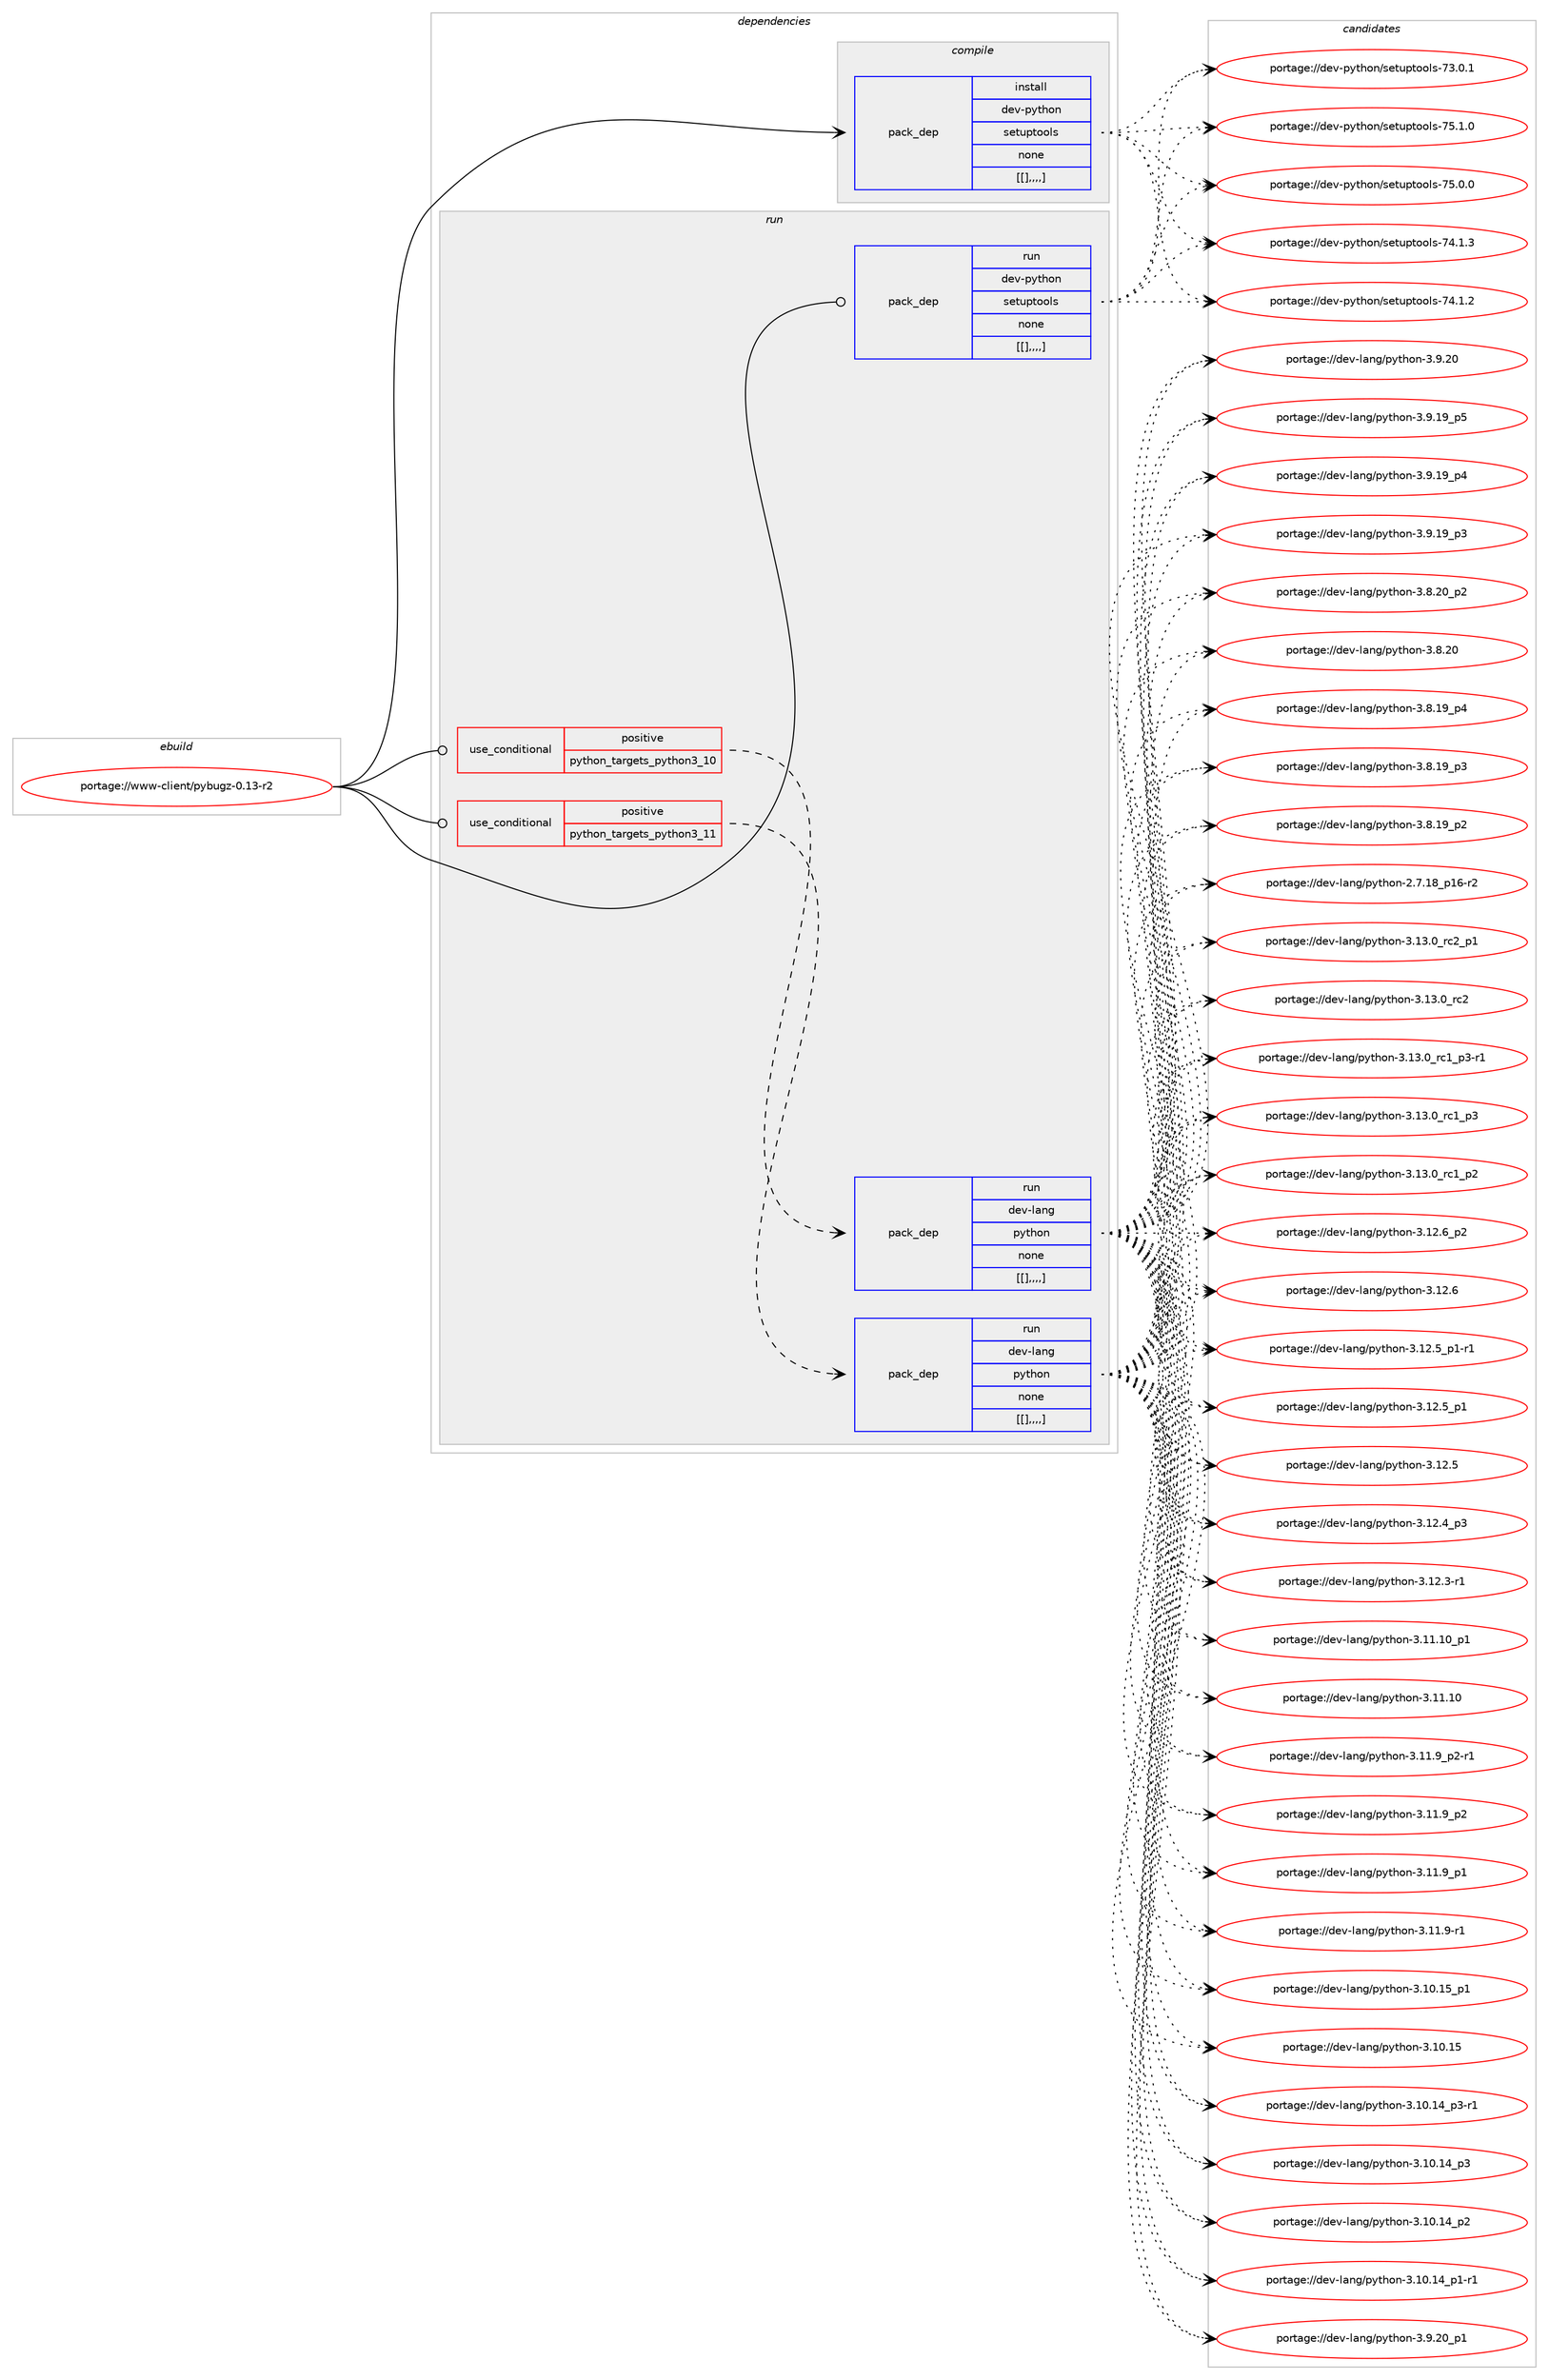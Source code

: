 digraph prolog {

# *************
# Graph options
# *************

newrank=true;
concentrate=true;
compound=true;
graph [rankdir=LR,fontname=Helvetica,fontsize=10,ranksep=1.5];#, ranksep=2.5, nodesep=0.2];
edge  [arrowhead=vee];
node  [fontname=Helvetica,fontsize=10];

# **********
# The ebuild
# **********

subgraph cluster_leftcol {
color=gray;
label=<<i>ebuild</i>>;
id [label="portage://www-client/pybugz-0.13-r2", color=red, width=4, href="../www-client/pybugz-0.13-r2.svg"];
}

# ****************
# The dependencies
# ****************

subgraph cluster_midcol {
color=gray;
label=<<i>dependencies</i>>;
subgraph cluster_compile {
fillcolor="#eeeeee";
style=filled;
label=<<i>compile</i>>;
subgraph pack19161 {
dependency30446 [label=<<TABLE BORDER="0" CELLBORDER="1" CELLSPACING="0" CELLPADDING="4" WIDTH="220"><TR><TD ROWSPAN="6" CELLPADDING="30">pack_dep</TD></TR><TR><TD WIDTH="110">install</TD></TR><TR><TD>dev-python</TD></TR><TR><TD>setuptools</TD></TR><TR><TD>none</TD></TR><TR><TD>[[],,,,]</TD></TR></TABLE>>, shape=none, color=blue];
}
id:e -> dependency30446:w [weight=20,style="solid",arrowhead="vee"];
}
subgraph cluster_compileandrun {
fillcolor="#eeeeee";
style=filled;
label=<<i>compile and run</i>>;
}
subgraph cluster_run {
fillcolor="#eeeeee";
style=filled;
label=<<i>run</i>>;
subgraph cond11063 {
dependency30447 [label=<<TABLE BORDER="0" CELLBORDER="1" CELLSPACING="0" CELLPADDING="4"><TR><TD ROWSPAN="3" CELLPADDING="10">use_conditional</TD></TR><TR><TD>positive</TD></TR><TR><TD>python_targets_python3_10</TD></TR></TABLE>>, shape=none, color=red];
subgraph pack19162 {
dependency30448 [label=<<TABLE BORDER="0" CELLBORDER="1" CELLSPACING="0" CELLPADDING="4" WIDTH="220"><TR><TD ROWSPAN="6" CELLPADDING="30">pack_dep</TD></TR><TR><TD WIDTH="110">run</TD></TR><TR><TD>dev-lang</TD></TR><TR><TD>python</TD></TR><TR><TD>none</TD></TR><TR><TD>[[],,,,]</TD></TR></TABLE>>, shape=none, color=blue];
}
dependency30447:e -> dependency30448:w [weight=20,style="dashed",arrowhead="vee"];
}
id:e -> dependency30447:w [weight=20,style="solid",arrowhead="odot"];
subgraph cond11064 {
dependency30449 [label=<<TABLE BORDER="0" CELLBORDER="1" CELLSPACING="0" CELLPADDING="4"><TR><TD ROWSPAN="3" CELLPADDING="10">use_conditional</TD></TR><TR><TD>positive</TD></TR><TR><TD>python_targets_python3_11</TD></TR></TABLE>>, shape=none, color=red];
subgraph pack19163 {
dependency30450 [label=<<TABLE BORDER="0" CELLBORDER="1" CELLSPACING="0" CELLPADDING="4" WIDTH="220"><TR><TD ROWSPAN="6" CELLPADDING="30">pack_dep</TD></TR><TR><TD WIDTH="110">run</TD></TR><TR><TD>dev-lang</TD></TR><TR><TD>python</TD></TR><TR><TD>none</TD></TR><TR><TD>[[],,,,]</TD></TR></TABLE>>, shape=none, color=blue];
}
dependency30449:e -> dependency30450:w [weight=20,style="dashed",arrowhead="vee"];
}
id:e -> dependency30449:w [weight=20,style="solid",arrowhead="odot"];
subgraph pack19164 {
dependency30451 [label=<<TABLE BORDER="0" CELLBORDER="1" CELLSPACING="0" CELLPADDING="4" WIDTH="220"><TR><TD ROWSPAN="6" CELLPADDING="30">pack_dep</TD></TR><TR><TD WIDTH="110">run</TD></TR><TR><TD>dev-python</TD></TR><TR><TD>setuptools</TD></TR><TR><TD>none</TD></TR><TR><TD>[[],,,,]</TD></TR></TABLE>>, shape=none, color=blue];
}
id:e -> dependency30451:w [weight=20,style="solid",arrowhead="odot"];
}
}

# **************
# The candidates
# **************

subgraph cluster_choices {
rank=same;
color=gray;
label=<<i>candidates</i>>;

subgraph choice19161 {
color=black;
nodesep=1;
choice100101118451121211161041111104711510111611711211611111110811545555346494648 [label="portage://dev-python/setuptools-75.1.0", color=red, width=4,href="../dev-python/setuptools-75.1.0.svg"];
choice100101118451121211161041111104711510111611711211611111110811545555346484648 [label="portage://dev-python/setuptools-75.0.0", color=red, width=4,href="../dev-python/setuptools-75.0.0.svg"];
choice100101118451121211161041111104711510111611711211611111110811545555246494651 [label="portage://dev-python/setuptools-74.1.3", color=red, width=4,href="../dev-python/setuptools-74.1.3.svg"];
choice100101118451121211161041111104711510111611711211611111110811545555246494650 [label="portage://dev-python/setuptools-74.1.2", color=red, width=4,href="../dev-python/setuptools-74.1.2.svg"];
choice100101118451121211161041111104711510111611711211611111110811545555146484649 [label="portage://dev-python/setuptools-73.0.1", color=red, width=4,href="../dev-python/setuptools-73.0.1.svg"];
dependency30446:e -> choice100101118451121211161041111104711510111611711211611111110811545555346494648:w [style=dotted,weight="100"];
dependency30446:e -> choice100101118451121211161041111104711510111611711211611111110811545555346484648:w [style=dotted,weight="100"];
dependency30446:e -> choice100101118451121211161041111104711510111611711211611111110811545555246494651:w [style=dotted,weight="100"];
dependency30446:e -> choice100101118451121211161041111104711510111611711211611111110811545555246494650:w [style=dotted,weight="100"];
dependency30446:e -> choice100101118451121211161041111104711510111611711211611111110811545555146484649:w [style=dotted,weight="100"];
}
subgraph choice19162 {
color=black;
nodesep=1;
choice100101118451089711010347112121116104111110455146495146489511499509511249 [label="portage://dev-lang/python-3.13.0_rc2_p1", color=red, width=4,href="../dev-lang/python-3.13.0_rc2_p1.svg"];
choice10010111845108971101034711212111610411111045514649514648951149950 [label="portage://dev-lang/python-3.13.0_rc2", color=red, width=4,href="../dev-lang/python-3.13.0_rc2.svg"];
choice1001011184510897110103471121211161041111104551464951464895114994995112514511449 [label="portage://dev-lang/python-3.13.0_rc1_p3-r1", color=red, width=4,href="../dev-lang/python-3.13.0_rc1_p3-r1.svg"];
choice100101118451089711010347112121116104111110455146495146489511499499511251 [label="portage://dev-lang/python-3.13.0_rc1_p3", color=red, width=4,href="../dev-lang/python-3.13.0_rc1_p3.svg"];
choice100101118451089711010347112121116104111110455146495146489511499499511250 [label="portage://dev-lang/python-3.13.0_rc1_p2", color=red, width=4,href="../dev-lang/python-3.13.0_rc1_p2.svg"];
choice100101118451089711010347112121116104111110455146495046549511250 [label="portage://dev-lang/python-3.12.6_p2", color=red, width=4,href="../dev-lang/python-3.12.6_p2.svg"];
choice10010111845108971101034711212111610411111045514649504654 [label="portage://dev-lang/python-3.12.6", color=red, width=4,href="../dev-lang/python-3.12.6.svg"];
choice1001011184510897110103471121211161041111104551464950465395112494511449 [label="portage://dev-lang/python-3.12.5_p1-r1", color=red, width=4,href="../dev-lang/python-3.12.5_p1-r1.svg"];
choice100101118451089711010347112121116104111110455146495046539511249 [label="portage://dev-lang/python-3.12.5_p1", color=red, width=4,href="../dev-lang/python-3.12.5_p1.svg"];
choice10010111845108971101034711212111610411111045514649504653 [label="portage://dev-lang/python-3.12.5", color=red, width=4,href="../dev-lang/python-3.12.5.svg"];
choice100101118451089711010347112121116104111110455146495046529511251 [label="portage://dev-lang/python-3.12.4_p3", color=red, width=4,href="../dev-lang/python-3.12.4_p3.svg"];
choice100101118451089711010347112121116104111110455146495046514511449 [label="portage://dev-lang/python-3.12.3-r1", color=red, width=4,href="../dev-lang/python-3.12.3-r1.svg"];
choice10010111845108971101034711212111610411111045514649494649489511249 [label="portage://dev-lang/python-3.11.10_p1", color=red, width=4,href="../dev-lang/python-3.11.10_p1.svg"];
choice1001011184510897110103471121211161041111104551464949464948 [label="portage://dev-lang/python-3.11.10", color=red, width=4,href="../dev-lang/python-3.11.10.svg"];
choice1001011184510897110103471121211161041111104551464949465795112504511449 [label="portage://dev-lang/python-3.11.9_p2-r1", color=red, width=4,href="../dev-lang/python-3.11.9_p2-r1.svg"];
choice100101118451089711010347112121116104111110455146494946579511250 [label="portage://dev-lang/python-3.11.9_p2", color=red, width=4,href="../dev-lang/python-3.11.9_p2.svg"];
choice100101118451089711010347112121116104111110455146494946579511249 [label="portage://dev-lang/python-3.11.9_p1", color=red, width=4,href="../dev-lang/python-3.11.9_p1.svg"];
choice100101118451089711010347112121116104111110455146494946574511449 [label="portage://dev-lang/python-3.11.9-r1", color=red, width=4,href="../dev-lang/python-3.11.9-r1.svg"];
choice10010111845108971101034711212111610411111045514649484649539511249 [label="portage://dev-lang/python-3.10.15_p1", color=red, width=4,href="../dev-lang/python-3.10.15_p1.svg"];
choice1001011184510897110103471121211161041111104551464948464953 [label="portage://dev-lang/python-3.10.15", color=red, width=4,href="../dev-lang/python-3.10.15.svg"];
choice100101118451089711010347112121116104111110455146494846495295112514511449 [label="portage://dev-lang/python-3.10.14_p3-r1", color=red, width=4,href="../dev-lang/python-3.10.14_p3-r1.svg"];
choice10010111845108971101034711212111610411111045514649484649529511251 [label="portage://dev-lang/python-3.10.14_p3", color=red, width=4,href="../dev-lang/python-3.10.14_p3.svg"];
choice10010111845108971101034711212111610411111045514649484649529511250 [label="portage://dev-lang/python-3.10.14_p2", color=red, width=4,href="../dev-lang/python-3.10.14_p2.svg"];
choice100101118451089711010347112121116104111110455146494846495295112494511449 [label="portage://dev-lang/python-3.10.14_p1-r1", color=red, width=4,href="../dev-lang/python-3.10.14_p1-r1.svg"];
choice100101118451089711010347112121116104111110455146574650489511249 [label="portage://dev-lang/python-3.9.20_p1", color=red, width=4,href="../dev-lang/python-3.9.20_p1.svg"];
choice10010111845108971101034711212111610411111045514657465048 [label="portage://dev-lang/python-3.9.20", color=red, width=4,href="../dev-lang/python-3.9.20.svg"];
choice100101118451089711010347112121116104111110455146574649579511253 [label="portage://dev-lang/python-3.9.19_p5", color=red, width=4,href="../dev-lang/python-3.9.19_p5.svg"];
choice100101118451089711010347112121116104111110455146574649579511252 [label="portage://dev-lang/python-3.9.19_p4", color=red, width=4,href="../dev-lang/python-3.9.19_p4.svg"];
choice100101118451089711010347112121116104111110455146574649579511251 [label="portage://dev-lang/python-3.9.19_p3", color=red, width=4,href="../dev-lang/python-3.9.19_p3.svg"];
choice100101118451089711010347112121116104111110455146564650489511250 [label="portage://dev-lang/python-3.8.20_p2", color=red, width=4,href="../dev-lang/python-3.8.20_p2.svg"];
choice10010111845108971101034711212111610411111045514656465048 [label="portage://dev-lang/python-3.8.20", color=red, width=4,href="../dev-lang/python-3.8.20.svg"];
choice100101118451089711010347112121116104111110455146564649579511252 [label="portage://dev-lang/python-3.8.19_p4", color=red, width=4,href="../dev-lang/python-3.8.19_p4.svg"];
choice100101118451089711010347112121116104111110455146564649579511251 [label="portage://dev-lang/python-3.8.19_p3", color=red, width=4,href="../dev-lang/python-3.8.19_p3.svg"];
choice100101118451089711010347112121116104111110455146564649579511250 [label="portage://dev-lang/python-3.8.19_p2", color=red, width=4,href="../dev-lang/python-3.8.19_p2.svg"];
choice100101118451089711010347112121116104111110455046554649569511249544511450 [label="portage://dev-lang/python-2.7.18_p16-r2", color=red, width=4,href="../dev-lang/python-2.7.18_p16-r2.svg"];
dependency30448:e -> choice100101118451089711010347112121116104111110455146495146489511499509511249:w [style=dotted,weight="100"];
dependency30448:e -> choice10010111845108971101034711212111610411111045514649514648951149950:w [style=dotted,weight="100"];
dependency30448:e -> choice1001011184510897110103471121211161041111104551464951464895114994995112514511449:w [style=dotted,weight="100"];
dependency30448:e -> choice100101118451089711010347112121116104111110455146495146489511499499511251:w [style=dotted,weight="100"];
dependency30448:e -> choice100101118451089711010347112121116104111110455146495146489511499499511250:w [style=dotted,weight="100"];
dependency30448:e -> choice100101118451089711010347112121116104111110455146495046549511250:w [style=dotted,weight="100"];
dependency30448:e -> choice10010111845108971101034711212111610411111045514649504654:w [style=dotted,weight="100"];
dependency30448:e -> choice1001011184510897110103471121211161041111104551464950465395112494511449:w [style=dotted,weight="100"];
dependency30448:e -> choice100101118451089711010347112121116104111110455146495046539511249:w [style=dotted,weight="100"];
dependency30448:e -> choice10010111845108971101034711212111610411111045514649504653:w [style=dotted,weight="100"];
dependency30448:e -> choice100101118451089711010347112121116104111110455146495046529511251:w [style=dotted,weight="100"];
dependency30448:e -> choice100101118451089711010347112121116104111110455146495046514511449:w [style=dotted,weight="100"];
dependency30448:e -> choice10010111845108971101034711212111610411111045514649494649489511249:w [style=dotted,weight="100"];
dependency30448:e -> choice1001011184510897110103471121211161041111104551464949464948:w [style=dotted,weight="100"];
dependency30448:e -> choice1001011184510897110103471121211161041111104551464949465795112504511449:w [style=dotted,weight="100"];
dependency30448:e -> choice100101118451089711010347112121116104111110455146494946579511250:w [style=dotted,weight="100"];
dependency30448:e -> choice100101118451089711010347112121116104111110455146494946579511249:w [style=dotted,weight="100"];
dependency30448:e -> choice100101118451089711010347112121116104111110455146494946574511449:w [style=dotted,weight="100"];
dependency30448:e -> choice10010111845108971101034711212111610411111045514649484649539511249:w [style=dotted,weight="100"];
dependency30448:e -> choice1001011184510897110103471121211161041111104551464948464953:w [style=dotted,weight="100"];
dependency30448:e -> choice100101118451089711010347112121116104111110455146494846495295112514511449:w [style=dotted,weight="100"];
dependency30448:e -> choice10010111845108971101034711212111610411111045514649484649529511251:w [style=dotted,weight="100"];
dependency30448:e -> choice10010111845108971101034711212111610411111045514649484649529511250:w [style=dotted,weight="100"];
dependency30448:e -> choice100101118451089711010347112121116104111110455146494846495295112494511449:w [style=dotted,weight="100"];
dependency30448:e -> choice100101118451089711010347112121116104111110455146574650489511249:w [style=dotted,weight="100"];
dependency30448:e -> choice10010111845108971101034711212111610411111045514657465048:w [style=dotted,weight="100"];
dependency30448:e -> choice100101118451089711010347112121116104111110455146574649579511253:w [style=dotted,weight="100"];
dependency30448:e -> choice100101118451089711010347112121116104111110455146574649579511252:w [style=dotted,weight="100"];
dependency30448:e -> choice100101118451089711010347112121116104111110455146574649579511251:w [style=dotted,weight="100"];
dependency30448:e -> choice100101118451089711010347112121116104111110455146564650489511250:w [style=dotted,weight="100"];
dependency30448:e -> choice10010111845108971101034711212111610411111045514656465048:w [style=dotted,weight="100"];
dependency30448:e -> choice100101118451089711010347112121116104111110455146564649579511252:w [style=dotted,weight="100"];
dependency30448:e -> choice100101118451089711010347112121116104111110455146564649579511251:w [style=dotted,weight="100"];
dependency30448:e -> choice100101118451089711010347112121116104111110455146564649579511250:w [style=dotted,weight="100"];
dependency30448:e -> choice100101118451089711010347112121116104111110455046554649569511249544511450:w [style=dotted,weight="100"];
}
subgraph choice19163 {
color=black;
nodesep=1;
choice100101118451089711010347112121116104111110455146495146489511499509511249 [label="portage://dev-lang/python-3.13.0_rc2_p1", color=red, width=4,href="../dev-lang/python-3.13.0_rc2_p1.svg"];
choice10010111845108971101034711212111610411111045514649514648951149950 [label="portage://dev-lang/python-3.13.0_rc2", color=red, width=4,href="../dev-lang/python-3.13.0_rc2.svg"];
choice1001011184510897110103471121211161041111104551464951464895114994995112514511449 [label="portage://dev-lang/python-3.13.0_rc1_p3-r1", color=red, width=4,href="../dev-lang/python-3.13.0_rc1_p3-r1.svg"];
choice100101118451089711010347112121116104111110455146495146489511499499511251 [label="portage://dev-lang/python-3.13.0_rc1_p3", color=red, width=4,href="../dev-lang/python-3.13.0_rc1_p3.svg"];
choice100101118451089711010347112121116104111110455146495146489511499499511250 [label="portage://dev-lang/python-3.13.0_rc1_p2", color=red, width=4,href="../dev-lang/python-3.13.0_rc1_p2.svg"];
choice100101118451089711010347112121116104111110455146495046549511250 [label="portage://dev-lang/python-3.12.6_p2", color=red, width=4,href="../dev-lang/python-3.12.6_p2.svg"];
choice10010111845108971101034711212111610411111045514649504654 [label="portage://dev-lang/python-3.12.6", color=red, width=4,href="../dev-lang/python-3.12.6.svg"];
choice1001011184510897110103471121211161041111104551464950465395112494511449 [label="portage://dev-lang/python-3.12.5_p1-r1", color=red, width=4,href="../dev-lang/python-3.12.5_p1-r1.svg"];
choice100101118451089711010347112121116104111110455146495046539511249 [label="portage://dev-lang/python-3.12.5_p1", color=red, width=4,href="../dev-lang/python-3.12.5_p1.svg"];
choice10010111845108971101034711212111610411111045514649504653 [label="portage://dev-lang/python-3.12.5", color=red, width=4,href="../dev-lang/python-3.12.5.svg"];
choice100101118451089711010347112121116104111110455146495046529511251 [label="portage://dev-lang/python-3.12.4_p3", color=red, width=4,href="../dev-lang/python-3.12.4_p3.svg"];
choice100101118451089711010347112121116104111110455146495046514511449 [label="portage://dev-lang/python-3.12.3-r1", color=red, width=4,href="../dev-lang/python-3.12.3-r1.svg"];
choice10010111845108971101034711212111610411111045514649494649489511249 [label="portage://dev-lang/python-3.11.10_p1", color=red, width=4,href="../dev-lang/python-3.11.10_p1.svg"];
choice1001011184510897110103471121211161041111104551464949464948 [label="portage://dev-lang/python-3.11.10", color=red, width=4,href="../dev-lang/python-3.11.10.svg"];
choice1001011184510897110103471121211161041111104551464949465795112504511449 [label="portage://dev-lang/python-3.11.9_p2-r1", color=red, width=4,href="../dev-lang/python-3.11.9_p2-r1.svg"];
choice100101118451089711010347112121116104111110455146494946579511250 [label="portage://dev-lang/python-3.11.9_p2", color=red, width=4,href="../dev-lang/python-3.11.9_p2.svg"];
choice100101118451089711010347112121116104111110455146494946579511249 [label="portage://dev-lang/python-3.11.9_p1", color=red, width=4,href="../dev-lang/python-3.11.9_p1.svg"];
choice100101118451089711010347112121116104111110455146494946574511449 [label="portage://dev-lang/python-3.11.9-r1", color=red, width=4,href="../dev-lang/python-3.11.9-r1.svg"];
choice10010111845108971101034711212111610411111045514649484649539511249 [label="portage://dev-lang/python-3.10.15_p1", color=red, width=4,href="../dev-lang/python-3.10.15_p1.svg"];
choice1001011184510897110103471121211161041111104551464948464953 [label="portage://dev-lang/python-3.10.15", color=red, width=4,href="../dev-lang/python-3.10.15.svg"];
choice100101118451089711010347112121116104111110455146494846495295112514511449 [label="portage://dev-lang/python-3.10.14_p3-r1", color=red, width=4,href="../dev-lang/python-3.10.14_p3-r1.svg"];
choice10010111845108971101034711212111610411111045514649484649529511251 [label="portage://dev-lang/python-3.10.14_p3", color=red, width=4,href="../dev-lang/python-3.10.14_p3.svg"];
choice10010111845108971101034711212111610411111045514649484649529511250 [label="portage://dev-lang/python-3.10.14_p2", color=red, width=4,href="../dev-lang/python-3.10.14_p2.svg"];
choice100101118451089711010347112121116104111110455146494846495295112494511449 [label="portage://dev-lang/python-3.10.14_p1-r1", color=red, width=4,href="../dev-lang/python-3.10.14_p1-r1.svg"];
choice100101118451089711010347112121116104111110455146574650489511249 [label="portage://dev-lang/python-3.9.20_p1", color=red, width=4,href="../dev-lang/python-3.9.20_p1.svg"];
choice10010111845108971101034711212111610411111045514657465048 [label="portage://dev-lang/python-3.9.20", color=red, width=4,href="../dev-lang/python-3.9.20.svg"];
choice100101118451089711010347112121116104111110455146574649579511253 [label="portage://dev-lang/python-3.9.19_p5", color=red, width=4,href="../dev-lang/python-3.9.19_p5.svg"];
choice100101118451089711010347112121116104111110455146574649579511252 [label="portage://dev-lang/python-3.9.19_p4", color=red, width=4,href="../dev-lang/python-3.9.19_p4.svg"];
choice100101118451089711010347112121116104111110455146574649579511251 [label="portage://dev-lang/python-3.9.19_p3", color=red, width=4,href="../dev-lang/python-3.9.19_p3.svg"];
choice100101118451089711010347112121116104111110455146564650489511250 [label="portage://dev-lang/python-3.8.20_p2", color=red, width=4,href="../dev-lang/python-3.8.20_p2.svg"];
choice10010111845108971101034711212111610411111045514656465048 [label="portage://dev-lang/python-3.8.20", color=red, width=4,href="../dev-lang/python-3.8.20.svg"];
choice100101118451089711010347112121116104111110455146564649579511252 [label="portage://dev-lang/python-3.8.19_p4", color=red, width=4,href="../dev-lang/python-3.8.19_p4.svg"];
choice100101118451089711010347112121116104111110455146564649579511251 [label="portage://dev-lang/python-3.8.19_p3", color=red, width=4,href="../dev-lang/python-3.8.19_p3.svg"];
choice100101118451089711010347112121116104111110455146564649579511250 [label="portage://dev-lang/python-3.8.19_p2", color=red, width=4,href="../dev-lang/python-3.8.19_p2.svg"];
choice100101118451089711010347112121116104111110455046554649569511249544511450 [label="portage://dev-lang/python-2.7.18_p16-r2", color=red, width=4,href="../dev-lang/python-2.7.18_p16-r2.svg"];
dependency30450:e -> choice100101118451089711010347112121116104111110455146495146489511499509511249:w [style=dotted,weight="100"];
dependency30450:e -> choice10010111845108971101034711212111610411111045514649514648951149950:w [style=dotted,weight="100"];
dependency30450:e -> choice1001011184510897110103471121211161041111104551464951464895114994995112514511449:w [style=dotted,weight="100"];
dependency30450:e -> choice100101118451089711010347112121116104111110455146495146489511499499511251:w [style=dotted,weight="100"];
dependency30450:e -> choice100101118451089711010347112121116104111110455146495146489511499499511250:w [style=dotted,weight="100"];
dependency30450:e -> choice100101118451089711010347112121116104111110455146495046549511250:w [style=dotted,weight="100"];
dependency30450:e -> choice10010111845108971101034711212111610411111045514649504654:w [style=dotted,weight="100"];
dependency30450:e -> choice1001011184510897110103471121211161041111104551464950465395112494511449:w [style=dotted,weight="100"];
dependency30450:e -> choice100101118451089711010347112121116104111110455146495046539511249:w [style=dotted,weight="100"];
dependency30450:e -> choice10010111845108971101034711212111610411111045514649504653:w [style=dotted,weight="100"];
dependency30450:e -> choice100101118451089711010347112121116104111110455146495046529511251:w [style=dotted,weight="100"];
dependency30450:e -> choice100101118451089711010347112121116104111110455146495046514511449:w [style=dotted,weight="100"];
dependency30450:e -> choice10010111845108971101034711212111610411111045514649494649489511249:w [style=dotted,weight="100"];
dependency30450:e -> choice1001011184510897110103471121211161041111104551464949464948:w [style=dotted,weight="100"];
dependency30450:e -> choice1001011184510897110103471121211161041111104551464949465795112504511449:w [style=dotted,weight="100"];
dependency30450:e -> choice100101118451089711010347112121116104111110455146494946579511250:w [style=dotted,weight="100"];
dependency30450:e -> choice100101118451089711010347112121116104111110455146494946579511249:w [style=dotted,weight="100"];
dependency30450:e -> choice100101118451089711010347112121116104111110455146494946574511449:w [style=dotted,weight="100"];
dependency30450:e -> choice10010111845108971101034711212111610411111045514649484649539511249:w [style=dotted,weight="100"];
dependency30450:e -> choice1001011184510897110103471121211161041111104551464948464953:w [style=dotted,weight="100"];
dependency30450:e -> choice100101118451089711010347112121116104111110455146494846495295112514511449:w [style=dotted,weight="100"];
dependency30450:e -> choice10010111845108971101034711212111610411111045514649484649529511251:w [style=dotted,weight="100"];
dependency30450:e -> choice10010111845108971101034711212111610411111045514649484649529511250:w [style=dotted,weight="100"];
dependency30450:e -> choice100101118451089711010347112121116104111110455146494846495295112494511449:w [style=dotted,weight="100"];
dependency30450:e -> choice100101118451089711010347112121116104111110455146574650489511249:w [style=dotted,weight="100"];
dependency30450:e -> choice10010111845108971101034711212111610411111045514657465048:w [style=dotted,weight="100"];
dependency30450:e -> choice100101118451089711010347112121116104111110455146574649579511253:w [style=dotted,weight="100"];
dependency30450:e -> choice100101118451089711010347112121116104111110455146574649579511252:w [style=dotted,weight="100"];
dependency30450:e -> choice100101118451089711010347112121116104111110455146574649579511251:w [style=dotted,weight="100"];
dependency30450:e -> choice100101118451089711010347112121116104111110455146564650489511250:w [style=dotted,weight="100"];
dependency30450:e -> choice10010111845108971101034711212111610411111045514656465048:w [style=dotted,weight="100"];
dependency30450:e -> choice100101118451089711010347112121116104111110455146564649579511252:w [style=dotted,weight="100"];
dependency30450:e -> choice100101118451089711010347112121116104111110455146564649579511251:w [style=dotted,weight="100"];
dependency30450:e -> choice100101118451089711010347112121116104111110455146564649579511250:w [style=dotted,weight="100"];
dependency30450:e -> choice100101118451089711010347112121116104111110455046554649569511249544511450:w [style=dotted,weight="100"];
}
subgraph choice19164 {
color=black;
nodesep=1;
choice100101118451121211161041111104711510111611711211611111110811545555346494648 [label="portage://dev-python/setuptools-75.1.0", color=red, width=4,href="../dev-python/setuptools-75.1.0.svg"];
choice100101118451121211161041111104711510111611711211611111110811545555346484648 [label="portage://dev-python/setuptools-75.0.0", color=red, width=4,href="../dev-python/setuptools-75.0.0.svg"];
choice100101118451121211161041111104711510111611711211611111110811545555246494651 [label="portage://dev-python/setuptools-74.1.3", color=red, width=4,href="../dev-python/setuptools-74.1.3.svg"];
choice100101118451121211161041111104711510111611711211611111110811545555246494650 [label="portage://dev-python/setuptools-74.1.2", color=red, width=4,href="../dev-python/setuptools-74.1.2.svg"];
choice100101118451121211161041111104711510111611711211611111110811545555146484649 [label="portage://dev-python/setuptools-73.0.1", color=red, width=4,href="../dev-python/setuptools-73.0.1.svg"];
dependency30451:e -> choice100101118451121211161041111104711510111611711211611111110811545555346494648:w [style=dotted,weight="100"];
dependency30451:e -> choice100101118451121211161041111104711510111611711211611111110811545555346484648:w [style=dotted,weight="100"];
dependency30451:e -> choice100101118451121211161041111104711510111611711211611111110811545555246494651:w [style=dotted,weight="100"];
dependency30451:e -> choice100101118451121211161041111104711510111611711211611111110811545555246494650:w [style=dotted,weight="100"];
dependency30451:e -> choice100101118451121211161041111104711510111611711211611111110811545555146484649:w [style=dotted,weight="100"];
}
}

}
